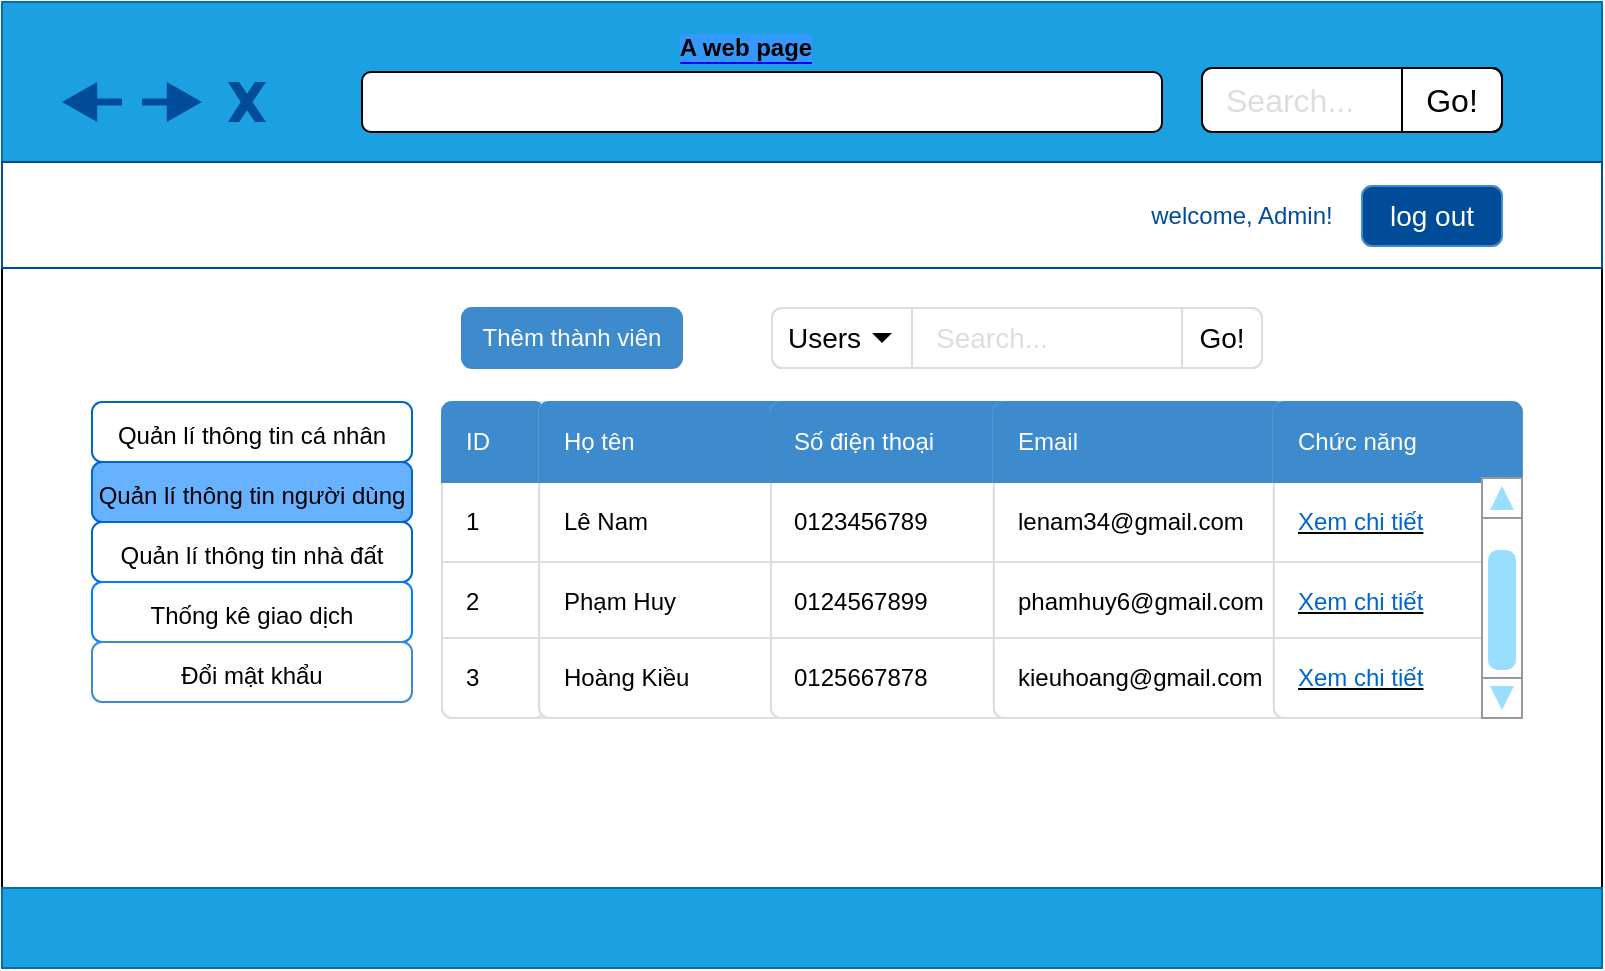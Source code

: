 <mxfile version="12.0.0" type="github" pages="1"><diagram id="NH0De1h8tEdP9LOJbd18" name="Page-1"><mxGraphModel dx="976" dy="532" grid="1" gridSize="10" guides="1" tooltips="1" connect="1" arrows="1" fold="1" page="1" pageScale="1" pageWidth="827" pageHeight="1169" math="0" shadow="0"><root><mxCell id="0"/><mxCell id="1" parent="0"/><mxCell id="H4DDcBMJjKnxO3FUkKOn-1" value="" style="rounded=0;whiteSpace=wrap;html=1;fillColor=#FFFFFF;" parent="1" vertex="1"><mxGeometry y="28" width="800" height="482" as="geometry"/></mxCell><mxCell id="H4DDcBMJjKnxO3FUkKOn-5" value="" style="rounded=0;whiteSpace=wrap;html=1;fillColor=#1ba1e2;strokeColor=#006EAF;fontColor=#ffffff;" parent="1" vertex="1"><mxGeometry y="27" width="800" height="80" as="geometry"/></mxCell><mxCell id="H4DDcBMJjKnxO3FUkKOn-6" value="" style="rounded=0;whiteSpace=wrap;html=1;fillColor=#1ba1e2;strokeColor=#006EAF;fontColor=#ffffff;" parent="1" vertex="1"><mxGeometry y="470" width="800" height="40" as="geometry"/></mxCell><mxCell id="H4DDcBMJjKnxO3FUkKOn-8" value="" style="rounded=1;whiteSpace=wrap;html=1;" parent="1" vertex="1"><mxGeometry x="180" y="62" width="400" height="30" as="geometry"/></mxCell><mxCell id="H4DDcBMJjKnxO3FUkKOn-29" value="Search..." style="html=1;shadow=0;shape=mxgraph.bootstrap.rrect;fillColor=#ffffff;rSize=5;strokeColor=#000000;align=left;spacingLeft=10;fontSize=16;fontColor=#dddddd;whiteSpace=wrap;" parent="1" vertex="1"><mxGeometry x="600" y="60" width="150" height="32" as="geometry"/></mxCell><mxCell id="H4DDcBMJjKnxO3FUkKOn-30" value="Go!" style="html=1;shadow=0;dashed=0;shape=mxgraph.bootstrap.rightButton;rSize=5;strokeColor=#000000;fillColor=none;fontSize=16;whiteSpace=wrap;resizeHeight=1;" parent="H4DDcBMJjKnxO3FUkKOn-29" vertex="1"><mxGeometry x="1" width="50" height="32" relative="1" as="geometry"><mxPoint x="-50" as="offset"/></mxGeometry></mxCell><mxCell id="H4DDcBMJjKnxO3FUkKOn-37" value="" style="verticalLabelPosition=bottom;verticalAlign=top;html=1;shape=mxgraph.basic.x;strokeColor=none;fillColor=#004C99;fontColor=#ffffff;" parent="1" vertex="1"><mxGeometry x="113" y="67" width="19" height="20" as="geometry"/></mxCell><mxCell id="H4DDcBMJjKnxO3FUkKOn-39" value="" style="shape=image;html=1;verticalAlign=top;verticalLabelPosition=bottom;labelBackgroundColor=#ffffff;imageAspect=0;aspect=fixed;image=https://cdn0.iconfinder.com/data/icons/my-house-1/512/09-house-128.png;fillColor=#0000FF;" parent="1" vertex="1"><mxGeometry x="140" y="62" width="30" height="30" as="geometry"/></mxCell><mxCell id="H4DDcBMJjKnxO3FUkKOn-49" value="" style="html=1;shadow=0;dashed=0;align=center;verticalAlign=middle;shape=mxgraph.arrows2.arrow;dy=0.82;dx=17.6;flipH=1;notch=0;labelBackgroundColor=#0000ff;fillColor=#004C99;strokeColor=none;" parent="1" vertex="1"><mxGeometry x="30" y="67" width="30" height="20" as="geometry"/></mxCell><mxCell id="H4DDcBMJjKnxO3FUkKOn-53" value="" style="html=1;shadow=0;dashed=0;align=center;verticalAlign=middle;shape=mxgraph.arrows2.arrow;dy=0.82;dx=17.6;flipH=1;notch=0;labelBackgroundColor=#0000ff;fillColor=#004C99;strokeColor=none;rotation=180;" parent="1" vertex="1"><mxGeometry x="70" y="67" width="30" height="20" as="geometry"/></mxCell><mxCell id="H4DDcBMJjKnxO3FUkKOn-56" value="&lt;b style=&quot;background-color: rgb(51 , 153 , 255)&quot;&gt;A web page&lt;/b&gt;" style="text;html=1;align=center;verticalAlign=middle;whiteSpace=wrap;rounded=0;labelBackgroundColor=#0000ff;" parent="1" vertex="1"><mxGeometry x="327" y="40" width="90" height="20" as="geometry"/></mxCell><mxCell id="cFiAQLyp_G1X_QWSbdbf-6" value="" style="rounded=0;whiteSpace=wrap;html=1;strokeColor=#004C99;" parent="1" vertex="1"><mxGeometry y="107" width="800" height="53" as="geometry"/></mxCell><mxCell id="cFiAQLyp_G1X_QWSbdbf-7" value="log out" style="html=1;shadow=0;dashed=0;shape=mxgraph.bootstrap.rrect;rSize=5;fillColor=#004C99;align=center;strokeColor=#3D8BCD;fontColor=#ffffff;fontSize=14;whiteSpace=wrap;" parent="1" vertex="1"><mxGeometry x="680" y="119" width="70" height="30" as="geometry"/></mxCell><mxCell id="cFiAQLyp_G1X_QWSbdbf-8" value="&lt;font color=&quot;#004c99&quot;&gt;welcome, Admin!&lt;/font&gt;" style="text;html=1;strokeColor=none;fillColor=#FFFFFF;align=center;verticalAlign=middle;whiteSpace=wrap;rounded=0;" parent="1" vertex="1"><mxGeometry x="570" y="124" width="100" height="20" as="geometry"/></mxCell><mxCell id="6NtRQZqY0L_buCPkxZ3Z-6" value="&lt;font style=&quot;font-size: 12px&quot;&gt;Quản lí thông tin cá nhân&lt;/font&gt;" style="html=1;shadow=0;dashed=0;shape=mxgraph.bootstrap.rrect;rSize=5;strokeColor=#0066CC;fillColor=#ffffff;align=center;fontSize=16;whiteSpace=wrap;" parent="1" vertex="1"><mxGeometry x="45" y="227" width="160" height="30" as="geometry"/></mxCell><mxCell id="6NtRQZqY0L_buCPkxZ3Z-7" value="&lt;span style=&quot;white-space: normal&quot;&gt;&lt;font style=&quot;font-size: 12px&quot;&gt;Quản lí thông tin người dùng&lt;/font&gt;&lt;/span&gt;" style="html=1;shadow=0;dashed=0;shape=mxgraph.bootstrap.rrect;rSize=5;strokeColor=#0066CC;fillColor=#66B2FF;align=center;fontSize=16;whiteSpace=wrap;" parent="1" vertex="1"><mxGeometry x="45" y="257" width="160" height="30" as="geometry"/></mxCell><mxCell id="6NtRQZqY0L_buCPkxZ3Z-8" value="&lt;span style=&quot;font-size: 12px&quot;&gt;Quản lí thông tin nhà đất&lt;/span&gt;" style="html=1;shadow=0;dashed=0;shape=mxgraph.bootstrap.rrect;rSize=5;strokeColor=#0066CC;fillColor=#ffffff;align=center;fontSize=16;whiteSpace=wrap;" parent="1" vertex="1"><mxGeometry x="45" y="287" width="160" height="30" as="geometry"/></mxCell><mxCell id="6NtRQZqY0L_buCPkxZ3Z-9" value="&lt;span style=&quot;font-size: 12px&quot;&gt;Thống kê giao dịch&lt;/span&gt;" style="html=1;shadow=0;dashed=0;shape=mxgraph.bootstrap.rrect;rSize=5;strokeColor=#007FFF;fillColor=#ffffff;align=center;fontSize=16;whiteSpace=wrap;" parent="1" vertex="1"><mxGeometry x="45" y="317" width="160" height="30" as="geometry"/></mxCell><mxCell id="6NtRQZqY0L_buCPkxZ3Z-10" value="&lt;font style=&quot;font-size: 12px&quot;&gt;Đổi mật khẩu&lt;/font&gt;" style="html=1;shadow=0;dashed=0;shape=mxgraph.bootstrap.rrect;rSize=5;strokeColor=#3D8BCD;fillColor=#FFFFFF;align=center;fontSize=16;whiteSpace=wrap;" parent="1" vertex="1"><mxGeometry x="45" y="347" width="160" height="30" as="geometry"/></mxCell><mxCell id="9T8ZN2qTtFD5AyYDK5FJ-4" value="Thêm thành viên" style="html=1;shadow=0;dashed=0;shape=mxgraph.bootstrap.rrect;rSize=5;fillColor=#3D8BCD;align=center;strokeColor=#3D8BCD;fontColor=#ffffff;fontSize=12;whiteSpace=wrap;" parent="1" vertex="1"><mxGeometry x="230" y="180" width="110" height="30" as="geometry"/></mxCell><mxCell id="9T8ZN2qTtFD5AyYDK5FJ-5" value="Search..." style="html=1;shadow=0;dashed=0;shape=mxgraph.bootstrap.rrect;fillColor=#ffffff;rSize=5;strokeColor=#dddddd;fontSize=14;fontColor=#dddddd;align=left;spacingLeft=80;whiteSpace=wrap;" parent="1" vertex="1"><mxGeometry x="385" y="180" width="245" height="30" as="geometry"/></mxCell><mxCell id="9T8ZN2qTtFD5AyYDK5FJ-6" value="Users" style="html=1;shadow=0;dashed=0;shape=mxgraph.bootstrap.leftButton;rSize=5;strokeColor=#dddddd;fillColor=none;fontSize=14;align=left;spacingLeft=6;whiteSpace=wrap;resizeHeight=1;" parent="9T8ZN2qTtFD5AyYDK5FJ-5" vertex="1"><mxGeometry width="70" height="30" relative="1" as="geometry"/></mxCell><mxCell id="9T8ZN2qTtFD5AyYDK5FJ-7" value="" style="shape=triangle;direction=south;fillColor=#000000;strokeColor=none;perimeter=none;" parent="9T8ZN2qTtFD5AyYDK5FJ-6" vertex="1"><mxGeometry x="1" y="0.5" width="10" height="5" relative="1" as="geometry"><mxPoint x="-20" y="-2.5" as="offset"/></mxGeometry></mxCell><mxCell id="9T8ZN2qTtFD5AyYDK5FJ-8" value="Go!" style="html=1;shadow=0;dashed=0;shape=mxgraph.bootstrap.rightButton;rSize=5;strokeColor=#dddddd;fillColor=none;fontSize=14;whiteSpace=wrap;resizeHeight=1;" parent="9T8ZN2qTtFD5AyYDK5FJ-5" vertex="1"><mxGeometry x="1" width="40" height="30" relative="1" as="geometry"><mxPoint x="-40" as="offset"/></mxGeometry></mxCell><mxCell id="9T8ZN2qTtFD5AyYDK5FJ-100" value="" style="html=1;shadow=0;dashed=0;shape=mxgraph.bootstrap.rrect;rSize=5;strokeColor=#dddddd;html=1;whiteSpace=wrap;fillColor=#ffffff;" parent="1" vertex="1"><mxGeometry x="220" y="227" width="540" height="158" as="geometry"/></mxCell><mxCell id="9T8ZN2qTtFD5AyYDK5FJ-101" value="1" style="strokeColor=inherit;fillColor=inherit;gradientColor=inherit;html=1;shadow=0;dashed=0;shape=mxgraph.bootstrap.rect;spacingLeft=10;align=left;perimeter=none;whiteSpace=wrap;resizeWidth=1;" parent="9T8ZN2qTtFD5AyYDK5FJ-100" vertex="1"><mxGeometry width="51.048" height="40" relative="1" as="geometry"><mxPoint y="40" as="offset"/></mxGeometry></mxCell><mxCell id="9T8ZN2qTtFD5AyYDK5FJ-102" value="2" style="strokeColor=inherit;fillColor=inherit;gradientColor=inherit;html=1;shadow=0;dashed=0;shape=mxgraph.bootstrap.rect;spacingLeft=10;align=left;perimeter=none;whiteSpace=wrap;resizeWidth=1;" parent="9T8ZN2qTtFD5AyYDK5FJ-100" vertex="1"><mxGeometry width="51.048" height="40" relative="1" as="geometry"><mxPoint y="80" as="offset"/></mxGeometry></mxCell><mxCell id="9T8ZN2qTtFD5AyYDK5FJ-103" value="3" style="strokeColor=inherit;fillColor=inherit;gradientColor=inherit;html=1;shadow=0;dashed=0;shape=mxgraph.bootstrap.bottomButton;rSize=5;spacingLeft=10;align=left;perimeter=none;whiteSpace=wrap;resizeWidth=1;" parent="9T8ZN2qTtFD5AyYDK5FJ-100" vertex="1"><mxGeometry y="1" width="51.048" height="40" relative="1" as="geometry"><mxPoint y="-40" as="offset"/></mxGeometry></mxCell><mxCell id="9T8ZN2qTtFD5AyYDK5FJ-104" value="ID" style="html=1;shadow=0;dashed=0;shape=mxgraph.bootstrap.topButton;rSize=5;fillColor=#3D8BCD;strokeColor=#3D8BCD;fontColor=#ffffff;spacingLeft=10;align=left;whiteSpace=wrap;resizeWidth=1;" parent="9T8ZN2qTtFD5AyYDK5FJ-100" vertex="1"><mxGeometry width="51.048" height="40" relative="1" as="geometry"/></mxCell><mxCell id="9T8ZN2qTtFD5AyYDK5FJ-111" value="" style="html=1;shadow=0;dashed=0;shape=mxgraph.bootstrap.rrect;rSize=5;strokeColor=#dddddd;html=1;whiteSpace=wrap;fillColor=#ffffff;" parent="9T8ZN2qTtFD5AyYDK5FJ-100" vertex="1"><mxGeometry x="48.617" width="491.383" height="158" as="geometry"/></mxCell><mxCell id="9T8ZN2qTtFD5AyYDK5FJ-112" value="Lê Nam" style="strokeColor=inherit;fillColor=inherit;gradientColor=inherit;html=1;shadow=0;dashed=0;shape=mxgraph.bootstrap.rect;spacingLeft=10;align=left;perimeter=none;whiteSpace=wrap;resizeWidth=1;" parent="9T8ZN2qTtFD5AyYDK5FJ-111" vertex="1"><mxGeometry width="132.076" height="40" relative="1" as="geometry"><mxPoint y="40" as="offset"/></mxGeometry></mxCell><mxCell id="9T8ZN2qTtFD5AyYDK5FJ-113" value="Phạm Huy" style="strokeColor=inherit;fillColor=inherit;gradientColor=inherit;html=1;shadow=0;dashed=0;shape=mxgraph.bootstrap.rect;spacingLeft=10;align=left;perimeter=none;whiteSpace=wrap;resizeWidth=1;" parent="9T8ZN2qTtFD5AyYDK5FJ-111" vertex="1"><mxGeometry width="132.076" height="40" relative="1" as="geometry"><mxPoint y="80" as="offset"/></mxGeometry></mxCell><mxCell id="9T8ZN2qTtFD5AyYDK5FJ-114" value="Hoàng Kiều" style="strokeColor=inherit;fillColor=inherit;gradientColor=inherit;html=1;shadow=0;dashed=0;shape=mxgraph.bootstrap.bottomButton;rSize=5;spacingLeft=10;align=left;perimeter=none;whiteSpace=wrap;resizeWidth=1;" parent="9T8ZN2qTtFD5AyYDK5FJ-111" vertex="1"><mxGeometry y="1" width="132.076" height="40" relative="1" as="geometry"><mxPoint y="-40" as="offset"/></mxGeometry></mxCell><mxCell id="9T8ZN2qTtFD5AyYDK5FJ-115" value="Họ tên" style="html=1;shadow=0;dashed=0;shape=mxgraph.bootstrap.topButton;rSize=5;fillColor=#3D8BCD;strokeColor=#3D8BCD;fontColor=#ffffff;spacingLeft=10;align=left;whiteSpace=wrap;resizeWidth=1;" parent="9T8ZN2qTtFD5AyYDK5FJ-111" vertex="1"><mxGeometry width="132.076" height="40" relative="1" as="geometry"/></mxCell><mxCell id="9T8ZN2qTtFD5AyYDK5FJ-121" value="" style="html=1;shadow=0;dashed=0;shape=mxgraph.bootstrap.rrect;rSize=5;strokeColor=#dddddd;html=1;whiteSpace=wrap;fillColor=#ffffff;" parent="9T8ZN2qTtFD5AyYDK5FJ-111" vertex="1"><mxGeometry x="115.87" width="375.513" height="158" as="geometry"/></mxCell><mxCell id="9T8ZN2qTtFD5AyYDK5FJ-122" value="0123456789" style="strokeColor=inherit;fillColor=inherit;gradientColor=inherit;html=1;shadow=0;dashed=0;shape=mxgraph.bootstrap.rect;spacingLeft=10;align=left;perimeter=none;whiteSpace=wrap;resizeWidth=1;" parent="9T8ZN2qTtFD5AyYDK5FJ-121" vertex="1"><mxGeometry width="129.645" height="40" relative="1" as="geometry"><mxPoint y="40" as="offset"/></mxGeometry></mxCell><mxCell id="9T8ZN2qTtFD5AyYDK5FJ-123" value="0124567899" style="strokeColor=inherit;fillColor=inherit;gradientColor=inherit;html=1;shadow=0;dashed=0;shape=mxgraph.bootstrap.rect;spacingLeft=10;align=left;perimeter=none;whiteSpace=wrap;resizeWidth=1;" parent="9T8ZN2qTtFD5AyYDK5FJ-121" vertex="1"><mxGeometry width="129.645" height="40" relative="1" as="geometry"><mxPoint y="80" as="offset"/></mxGeometry></mxCell><mxCell id="9T8ZN2qTtFD5AyYDK5FJ-124" value="0125667878" style="strokeColor=inherit;fillColor=inherit;gradientColor=inherit;html=1;shadow=0;dashed=0;shape=mxgraph.bootstrap.bottomButton;rSize=5;spacingLeft=10;align=left;perimeter=none;whiteSpace=wrap;resizeWidth=1;" parent="9T8ZN2qTtFD5AyYDK5FJ-121" vertex="1"><mxGeometry y="1" width="129.645" height="40" relative="1" as="geometry"><mxPoint y="-40" as="offset"/></mxGeometry></mxCell><mxCell id="9T8ZN2qTtFD5AyYDK5FJ-125" value="Số điện thoại" style="html=1;shadow=0;dashed=0;shape=mxgraph.bootstrap.topButton;rSize=5;fillColor=#3D8BCD;strokeColor=#3D8BCD;fontColor=#ffffff;spacingLeft=10;align=left;whiteSpace=wrap;resizeWidth=1;" parent="9T8ZN2qTtFD5AyYDK5FJ-121" vertex="1"><mxGeometry width="129.645" height="40" relative="1" as="geometry"/></mxCell><mxCell id="9T8ZN2qTtFD5AyYDK5FJ-126" value="" style="html=1;shadow=0;dashed=0;shape=mxgraph.bootstrap.rrect;rSize=5;strokeColor=#dddddd;html=1;whiteSpace=wrap;fillColor=#ffffff;" parent="9T8ZN2qTtFD5AyYDK5FJ-121" vertex="1"><mxGeometry x="111.432" width="264.081" height="158" as="geometry"/></mxCell><mxCell id="9T8ZN2qTtFD5AyYDK5FJ-127" value="lenam34@gmail.com" style="strokeColor=inherit;fillColor=inherit;gradientColor=inherit;html=1;shadow=0;dashed=0;shape=mxgraph.bootstrap.rect;spacingLeft=10;align=left;perimeter=none;whiteSpace=wrap;resizeWidth=1;" parent="9T8ZN2qTtFD5AyYDK5FJ-126" vertex="1"><mxGeometry width="145.7" height="40" relative="1" as="geometry"><mxPoint y="40" as="offset"/></mxGeometry></mxCell><mxCell id="9T8ZN2qTtFD5AyYDK5FJ-128" value="phamhuy6@gmail.com" style="strokeColor=inherit;fillColor=inherit;gradientColor=inherit;html=1;shadow=0;dashed=0;shape=mxgraph.bootstrap.rect;spacingLeft=10;align=left;perimeter=none;whiteSpace=wrap;resizeWidth=1;" parent="9T8ZN2qTtFD5AyYDK5FJ-126" vertex="1"><mxGeometry width="145.7" height="40" relative="1" as="geometry"><mxPoint y="80" as="offset"/></mxGeometry></mxCell><mxCell id="9T8ZN2qTtFD5AyYDK5FJ-129" value="kieuhoang@gmail.com" style="strokeColor=inherit;fillColor=inherit;gradientColor=inherit;html=1;shadow=0;dashed=0;shape=mxgraph.bootstrap.bottomButton;rSize=5;spacingLeft=10;align=left;perimeter=none;whiteSpace=wrap;resizeWidth=1;" parent="9T8ZN2qTtFD5AyYDK5FJ-126" vertex="1"><mxGeometry y="1" width="145.7" height="40" relative="1" as="geometry"><mxPoint y="-40" as="offset"/></mxGeometry></mxCell><mxCell id="9T8ZN2qTtFD5AyYDK5FJ-130" value="Email" style="html=1;shadow=0;dashed=0;shape=mxgraph.bootstrap.topButton;rSize=5;fillColor=#3D8BCD;strokeColor=#3D8BCD;fontColor=#ffffff;spacingLeft=10;align=left;whiteSpace=wrap;resizeWidth=1;" parent="9T8ZN2qTtFD5AyYDK5FJ-126" vertex="1"><mxGeometry width="145.7" height="40" relative="1" as="geometry"/></mxCell><mxCell id="9T8ZN2qTtFD5AyYDK5FJ-131" value="" style="html=1;shadow=0;dashed=0;shape=mxgraph.bootstrap.rrect;rSize=5;strokeColor=#dddddd;html=1;whiteSpace=wrap;fillColor=#ffffff;" parent="9T8ZN2qTtFD5AyYDK5FJ-126" vertex="1"><mxGeometry x="140" width="124" height="158" as="geometry"/></mxCell><mxCell id="9T8ZN2qTtFD5AyYDK5FJ-132" value="&lt;u&gt;&lt;font color=&quot;#0066cc&quot;&gt;Xem chi tiết&lt;/font&gt;&lt;/u&gt;" style="strokeColor=inherit;fillColor=inherit;gradientColor=inherit;html=1;shadow=0;dashed=0;shape=mxgraph.bootstrap.rect;spacingLeft=10;align=left;perimeter=none;whiteSpace=wrap;resizeWidth=1;" parent="9T8ZN2qTtFD5AyYDK5FJ-131" vertex="1"><mxGeometry width="124" height="40" relative="1" as="geometry"><mxPoint y="40" as="offset"/></mxGeometry></mxCell><mxCell id="9T8ZN2qTtFD5AyYDK5FJ-133" value="&lt;u style=&quot;white-space: normal&quot;&gt;&lt;font color=&quot;#0066cc&quot;&gt;Xem chi tiết&lt;/font&gt;&lt;/u&gt;" style="strokeColor=inherit;fillColor=inherit;gradientColor=inherit;html=1;shadow=0;dashed=0;shape=mxgraph.bootstrap.rect;spacingLeft=10;align=left;perimeter=none;whiteSpace=wrap;resizeWidth=1;" parent="9T8ZN2qTtFD5AyYDK5FJ-131" vertex="1"><mxGeometry width="124" height="40" relative="1" as="geometry"><mxPoint y="80" as="offset"/></mxGeometry></mxCell><mxCell id="9T8ZN2qTtFD5AyYDK5FJ-134" value="&lt;u style=&quot;white-space: normal&quot;&gt;&lt;font color=&quot;#0066cc&quot;&gt;Xem chi tiết&lt;/font&gt;&lt;/u&gt;" style="strokeColor=inherit;fillColor=inherit;gradientColor=inherit;html=1;shadow=0;dashed=0;shape=mxgraph.bootstrap.bottomButton;rSize=5;spacingLeft=10;align=left;perimeter=none;whiteSpace=wrap;resizeWidth=1;" parent="9T8ZN2qTtFD5AyYDK5FJ-131" vertex="1"><mxGeometry y="1" width="124" height="40" relative="1" as="geometry"><mxPoint y="-40" as="offset"/></mxGeometry></mxCell><mxCell id="9T8ZN2qTtFD5AyYDK5FJ-135" value="Chức năng" style="html=1;shadow=0;dashed=0;shape=mxgraph.bootstrap.topButton;rSize=5;fillColor=#3D8BCD;strokeColor=#3D8BCD;fontColor=#ffffff;spacingLeft=10;align=left;whiteSpace=wrap;resizeWidth=1;" parent="9T8ZN2qTtFD5AyYDK5FJ-131" vertex="1"><mxGeometry width="124" height="40" relative="1" as="geometry"/></mxCell><mxCell id="xvM3CoXxmK8Ox1nmNSIk-1" value="" style="verticalLabelPosition=bottom;shadow=0;dashed=0;align=center;html=1;verticalAlign=top;strokeWidth=1;shape=mxgraph.mockup.navigation.scrollBar;fillColor=#ffffff;strokeColor=#999999;barPos=20;fillColor2=#99ddff;strokeColor2=none;direction=north;" vertex="1" parent="1"><mxGeometry x="740" y="265" width="10" height="120" as="geometry"/></mxCell></root></mxGraphModel></diagram></mxfile>